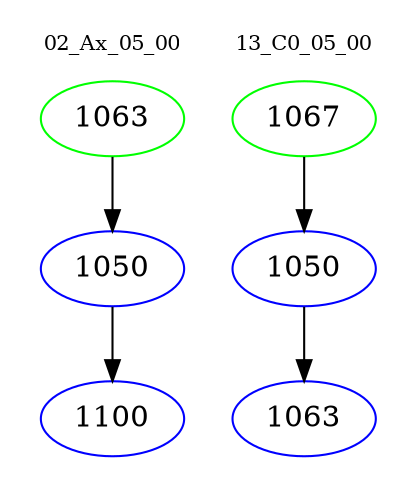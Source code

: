 digraph{
subgraph cluster_0 {
color = white
label = "02_Ax_05_00";
fontsize=10;
T0_1063 [label="1063", color="green"]
T0_1063 -> T0_1050 [color="black"]
T0_1050 [label="1050", color="blue"]
T0_1050 -> T0_1100 [color="black"]
T0_1100 [label="1100", color="blue"]
}
subgraph cluster_1 {
color = white
label = "13_C0_05_00";
fontsize=10;
T1_1067 [label="1067", color="green"]
T1_1067 -> T1_1050 [color="black"]
T1_1050 [label="1050", color="blue"]
T1_1050 -> T1_1063 [color="black"]
T1_1063 [label="1063", color="blue"]
}
}
